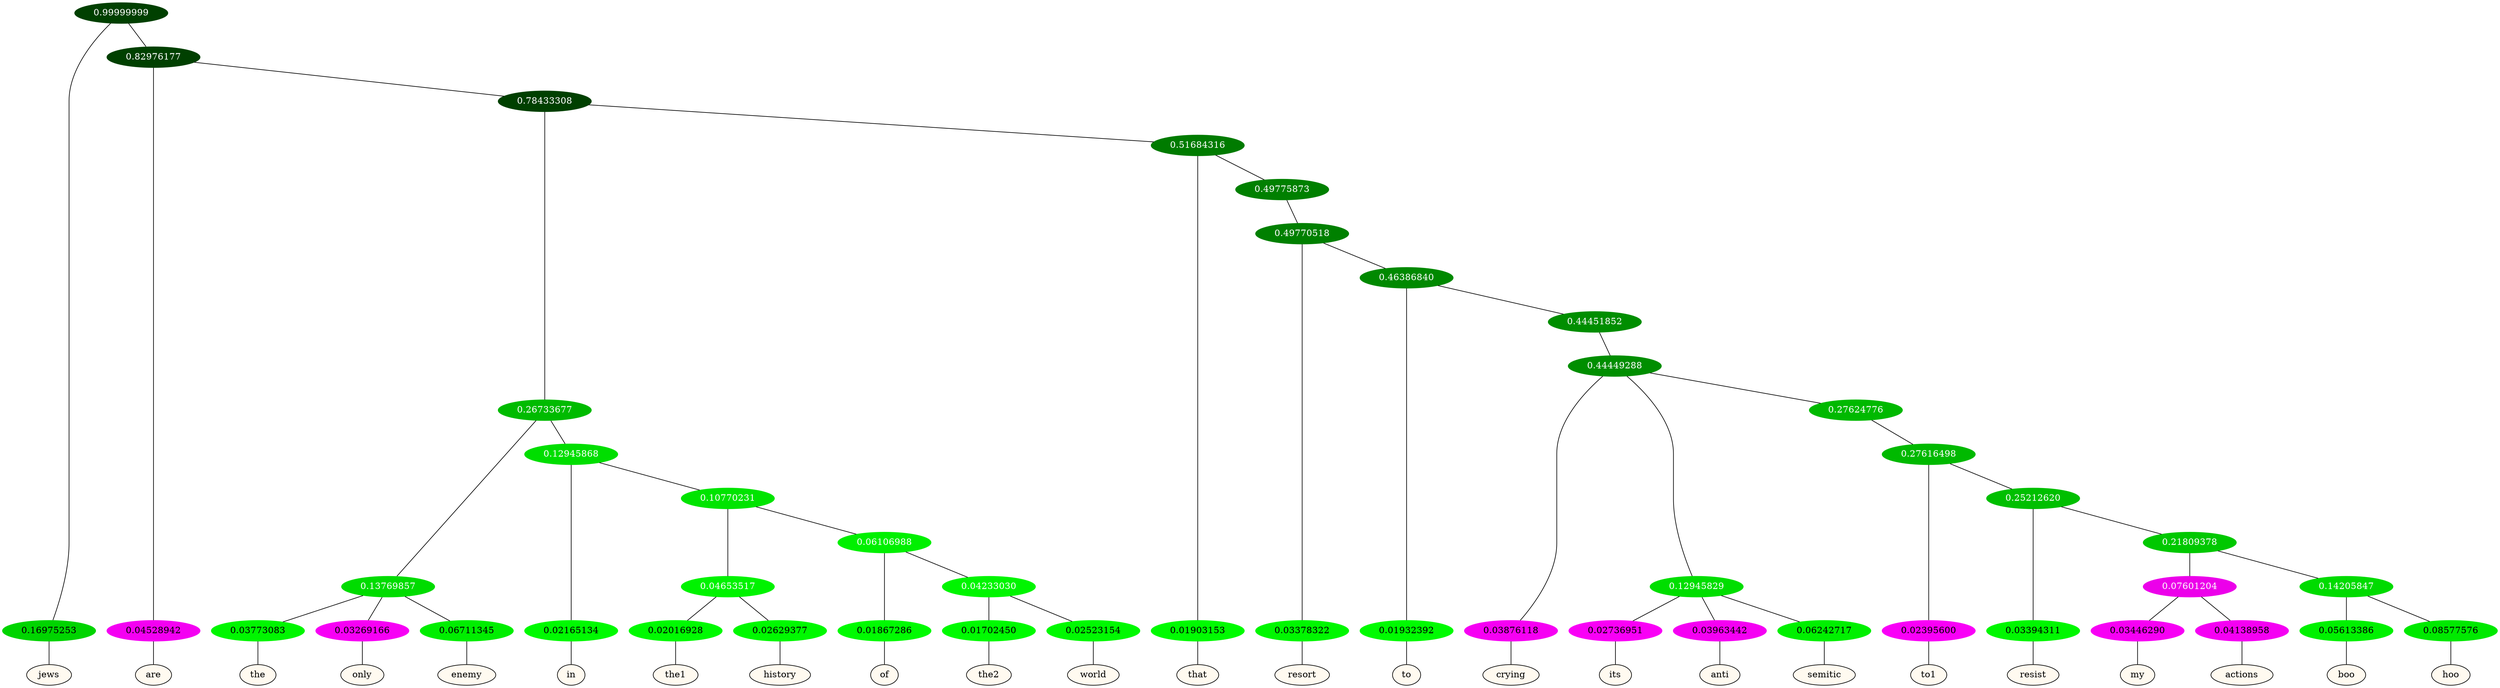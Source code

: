 graph {
	node [format=png height=0.15 nodesep=0.001 ordering=out overlap=prism overlap_scaling=0.01 ranksep=0.001 ratio=0.2 style=filled width=0.15]
	{
		rank=same
		a_w_1 [label=jews color=black fillcolor=floralwhite style="filled,solid"]
		a_w_3 [label=are color=black fillcolor=floralwhite style="filled,solid"]
		a_w_11 [label=the color=black fillcolor=floralwhite style="filled,solid"]
		a_w_12 [label=only color=black fillcolor=floralwhite style="filled,solid"]
		a_w_13 [label=enemy color=black fillcolor=floralwhite style="filled,solid"]
		a_w_14 [label=in color=black fillcolor=floralwhite style="filled,solid"]
		a_w_21 [label=the1 color=black fillcolor=floralwhite style="filled,solid"]
		a_w_22 [label=history color=black fillcolor=floralwhite style="filled,solid"]
		a_w_23 [label=of color=black fillcolor=floralwhite style="filled,solid"]
		a_w_27 [label=the2 color=black fillcolor=floralwhite style="filled,solid"]
		a_w_28 [label=world color=black fillcolor=floralwhite style="filled,solid"]
		a_w_9 [label=that color=black fillcolor=floralwhite style="filled,solid"]
		a_w_19 [label=resort color=black fillcolor=floralwhite style="filled,solid"]
		a_w_25 [label=to color=black fillcolor=floralwhite style="filled,solid"]
		a_w_30 [label=crying color=black fillcolor=floralwhite style="filled,solid"]
		a_w_33 [label=its color=black fillcolor=floralwhite style="filled,solid"]
		a_w_34 [label=anti color=black fillcolor=floralwhite style="filled,solid"]
		a_w_35 [label=semitic color=black fillcolor=floralwhite style="filled,solid"]
		a_w_37 [label=to1 color=black fillcolor=floralwhite style="filled,solid"]
		a_w_39 [label=resist color=black fillcolor=floralwhite style="filled,solid"]
		a_w_43 [label=my color=black fillcolor=floralwhite style="filled,solid"]
		a_w_44 [label=actions color=black fillcolor=floralwhite style="filled,solid"]
		a_w_45 [label=boo color=black fillcolor=floralwhite style="filled,solid"]
		a_w_46 [label=hoo color=black fillcolor=floralwhite style="filled,solid"]
	}
	a_n_1 -- a_w_1
	a_n_3 -- a_w_3
	a_n_11 -- a_w_11
	a_n_12 -- a_w_12
	a_n_13 -- a_w_13
	a_n_14 -- a_w_14
	a_n_21 -- a_w_21
	a_n_22 -- a_w_22
	a_n_23 -- a_w_23
	a_n_27 -- a_w_27
	a_n_28 -- a_w_28
	a_n_9 -- a_w_9
	a_n_19 -- a_w_19
	a_n_25 -- a_w_25
	a_n_30 -- a_w_30
	a_n_33 -- a_w_33
	a_n_34 -- a_w_34
	a_n_35 -- a_w_35
	a_n_37 -- a_w_37
	a_n_39 -- a_w_39
	a_n_43 -- a_w_43
	a_n_44 -- a_w_44
	a_n_45 -- a_w_45
	a_n_46 -- a_w_46
	{
		rank=same
		a_n_1 [label=0.16975253 color="0.334 1.000 0.830" fontcolor=black]
		a_n_3 [label=0.04528942 color="0.835 1.000 0.955" fontcolor=black]
		a_n_11 [label=0.03773083 color="0.334 1.000 0.962" fontcolor=black]
		a_n_12 [label=0.03269166 color="0.835 1.000 0.967" fontcolor=black]
		a_n_13 [label=0.06711345 color="0.334 1.000 0.933" fontcolor=black]
		a_n_14 [label=0.02165134 color="0.334 1.000 0.978" fontcolor=black]
		a_n_21 [label=0.02016928 color="0.334 1.000 0.980" fontcolor=black]
		a_n_22 [label=0.02629377 color="0.334 1.000 0.974" fontcolor=black]
		a_n_23 [label=0.01867286 color="0.334 1.000 0.981" fontcolor=black]
		a_n_27 [label=0.01702450 color="0.334 1.000 0.983" fontcolor=black]
		a_n_28 [label=0.02523154 color="0.334 1.000 0.975" fontcolor=black]
		a_n_9 [label=0.01903153 color="0.334 1.000 0.981" fontcolor=black]
		a_n_19 [label=0.03378322 color="0.334 1.000 0.966" fontcolor=black]
		a_n_25 [label=0.01932392 color="0.334 1.000 0.981" fontcolor=black]
		a_n_30 [label=0.03876118 color="0.835 1.000 0.961" fontcolor=black]
		a_n_33 [label=0.02736951 color="0.835 1.000 0.973" fontcolor=black]
		a_n_34 [label=0.03963442 color="0.835 1.000 0.960" fontcolor=black]
		a_n_35 [label=0.06242717 color="0.334 1.000 0.938" fontcolor=black]
		a_n_37 [label=0.02395600 color="0.835 1.000 0.976" fontcolor=black]
		a_n_39 [label=0.03394311 color="0.334 1.000 0.966" fontcolor=black]
		a_n_43 [label=0.03446290 color="0.835 1.000 0.966" fontcolor=black]
		a_n_44 [label=0.04138958 color="0.835 1.000 0.959" fontcolor=black]
		a_n_45 [label=0.05613386 color="0.334 1.000 0.944" fontcolor=black]
		a_n_46 [label=0.08577576 color="0.334 1.000 0.914" fontcolor=black]
	}
	a_n_0 [label=0.99999999 color="0.334 1.000 0.250" fontcolor=grey99]
	a_n_0 -- a_n_1
	a_n_2 [label=0.82976177 color="0.334 1.000 0.250" fontcolor=grey99]
	a_n_0 -- a_n_2
	a_n_2 -- a_n_3
	a_n_4 [label=0.78433308 color="0.334 1.000 0.250" fontcolor=grey99]
	a_n_2 -- a_n_4
	a_n_5 [label=0.26733677 color="0.334 1.000 0.733" fontcolor=grey99]
	a_n_4 -- a_n_5
	a_n_6 [label=0.51684316 color="0.334 1.000 0.483" fontcolor=grey99]
	a_n_4 -- a_n_6
	a_n_7 [label=0.13769857 color="0.334 1.000 0.862" fontcolor=grey99]
	a_n_5 -- a_n_7
	a_n_8 [label=0.12945868 color="0.334 1.000 0.871" fontcolor=grey99]
	a_n_5 -- a_n_8
	a_n_6 -- a_n_9
	a_n_10 [label=0.49775873 color="0.334 1.000 0.502" fontcolor=grey99]
	a_n_6 -- a_n_10
	a_n_7 -- a_n_11
	a_n_7 -- a_n_12
	a_n_7 -- a_n_13
	a_n_8 -- a_n_14
	a_n_15 [label=0.10770231 color="0.334 1.000 0.892" fontcolor=grey99]
	a_n_8 -- a_n_15
	a_n_16 [label=0.49770518 color="0.334 1.000 0.502" fontcolor=grey99]
	a_n_10 -- a_n_16
	a_n_17 [label=0.04653517 color="0.334 1.000 0.953" fontcolor=grey99]
	a_n_15 -- a_n_17
	a_n_18 [label=0.06106988 color="0.334 1.000 0.939" fontcolor=grey99]
	a_n_15 -- a_n_18
	a_n_16 -- a_n_19
	a_n_20 [label=0.46386840 color="0.334 1.000 0.536" fontcolor=grey99]
	a_n_16 -- a_n_20
	a_n_17 -- a_n_21
	a_n_17 -- a_n_22
	a_n_18 -- a_n_23
	a_n_24 [label=0.04233030 color="0.334 1.000 0.958" fontcolor=grey99]
	a_n_18 -- a_n_24
	a_n_20 -- a_n_25
	a_n_26 [label=0.44451852 color="0.334 1.000 0.555" fontcolor=grey99]
	a_n_20 -- a_n_26
	a_n_24 -- a_n_27
	a_n_24 -- a_n_28
	a_n_29 [label=0.44449288 color="0.334 1.000 0.556" fontcolor=grey99]
	a_n_26 -- a_n_29
	a_n_29 -- a_n_30
	a_n_31 [label=0.12945829 color="0.334 1.000 0.871" fontcolor=grey99]
	a_n_29 -- a_n_31
	a_n_32 [label=0.27624776 color="0.334 1.000 0.724" fontcolor=grey99]
	a_n_29 -- a_n_32
	a_n_31 -- a_n_33
	a_n_31 -- a_n_34
	a_n_31 -- a_n_35
	a_n_36 [label=0.27616498 color="0.334 1.000 0.724" fontcolor=grey99]
	a_n_32 -- a_n_36
	a_n_36 -- a_n_37
	a_n_38 [label=0.25212620 color="0.334 1.000 0.748" fontcolor=grey99]
	a_n_36 -- a_n_38
	a_n_38 -- a_n_39
	a_n_40 [label=0.21809378 color="0.334 1.000 0.782" fontcolor=grey99]
	a_n_38 -- a_n_40
	a_n_41 [label=0.07601204 color="0.835 1.000 0.924" fontcolor=grey99]
	a_n_40 -- a_n_41
	a_n_42 [label=0.14205847 color="0.334 1.000 0.858" fontcolor=grey99]
	a_n_40 -- a_n_42
	a_n_41 -- a_n_43
	a_n_41 -- a_n_44
	a_n_42 -- a_n_45
	a_n_42 -- a_n_46
}
